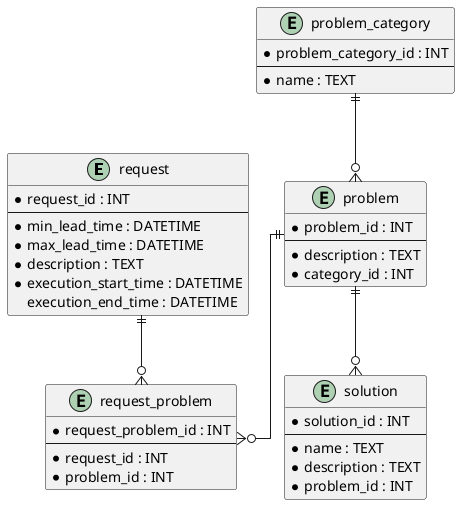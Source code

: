 @startuml
skinparam linetype ortho

entity request {
* request_id : INT
--
* min_lead_time : DATETIME
* max_lead_time : DATETIME
* description : TEXT
* execution_start_time : DATETIME
  execution_end_time : DATETIME
}

entity problem {
* problem_id : INT
--
* description : TEXT
* category_id : INT
}

entity problem_category {
* problem_category_id : INT
--
* name : TEXT
}

entity solution {
* solution_id : INT
--
* name : TEXT
* description : TEXT
* problem_id : INT
}

entity request_problem {
* request_problem_id : INT
--
* request_id : INT
* problem_id : INT
}

request ||--o{ request_problem
problem ||--o{ request_problem
problem_category ||--o{ problem
problem ||--o{ solution
@enduml

